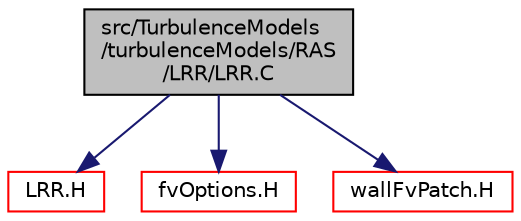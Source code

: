 digraph "src/TurbulenceModels/turbulenceModels/RAS/LRR/LRR.C"
{
  bgcolor="transparent";
  edge [fontname="Helvetica",fontsize="10",labelfontname="Helvetica",labelfontsize="10"];
  node [fontname="Helvetica",fontsize="10",shape=record];
  Node1 [label="src/TurbulenceModels\l/turbulenceModels/RAS\l/LRR/LRR.C",height=0.2,width=0.4,color="black", fillcolor="grey75", style="filled", fontcolor="black"];
  Node1 -> Node2 [color="midnightblue",fontsize="10",style="solid",fontname="Helvetica"];
  Node2 [label="LRR.H",height=0.2,width=0.4,color="red",URL="$a10883.html"];
  Node1 -> Node3 [color="midnightblue",fontsize="10",style="solid",fontname="Helvetica"];
  Node3 [label="fvOptions.H",height=0.2,width=0.4,color="red",URL="$a05212.html"];
  Node1 -> Node4 [color="midnightblue",fontsize="10",style="solid",fontname="Helvetica"];
  Node4 [label="wallFvPatch.H",height=0.2,width=0.4,color="red",URL="$a06091.html"];
}
